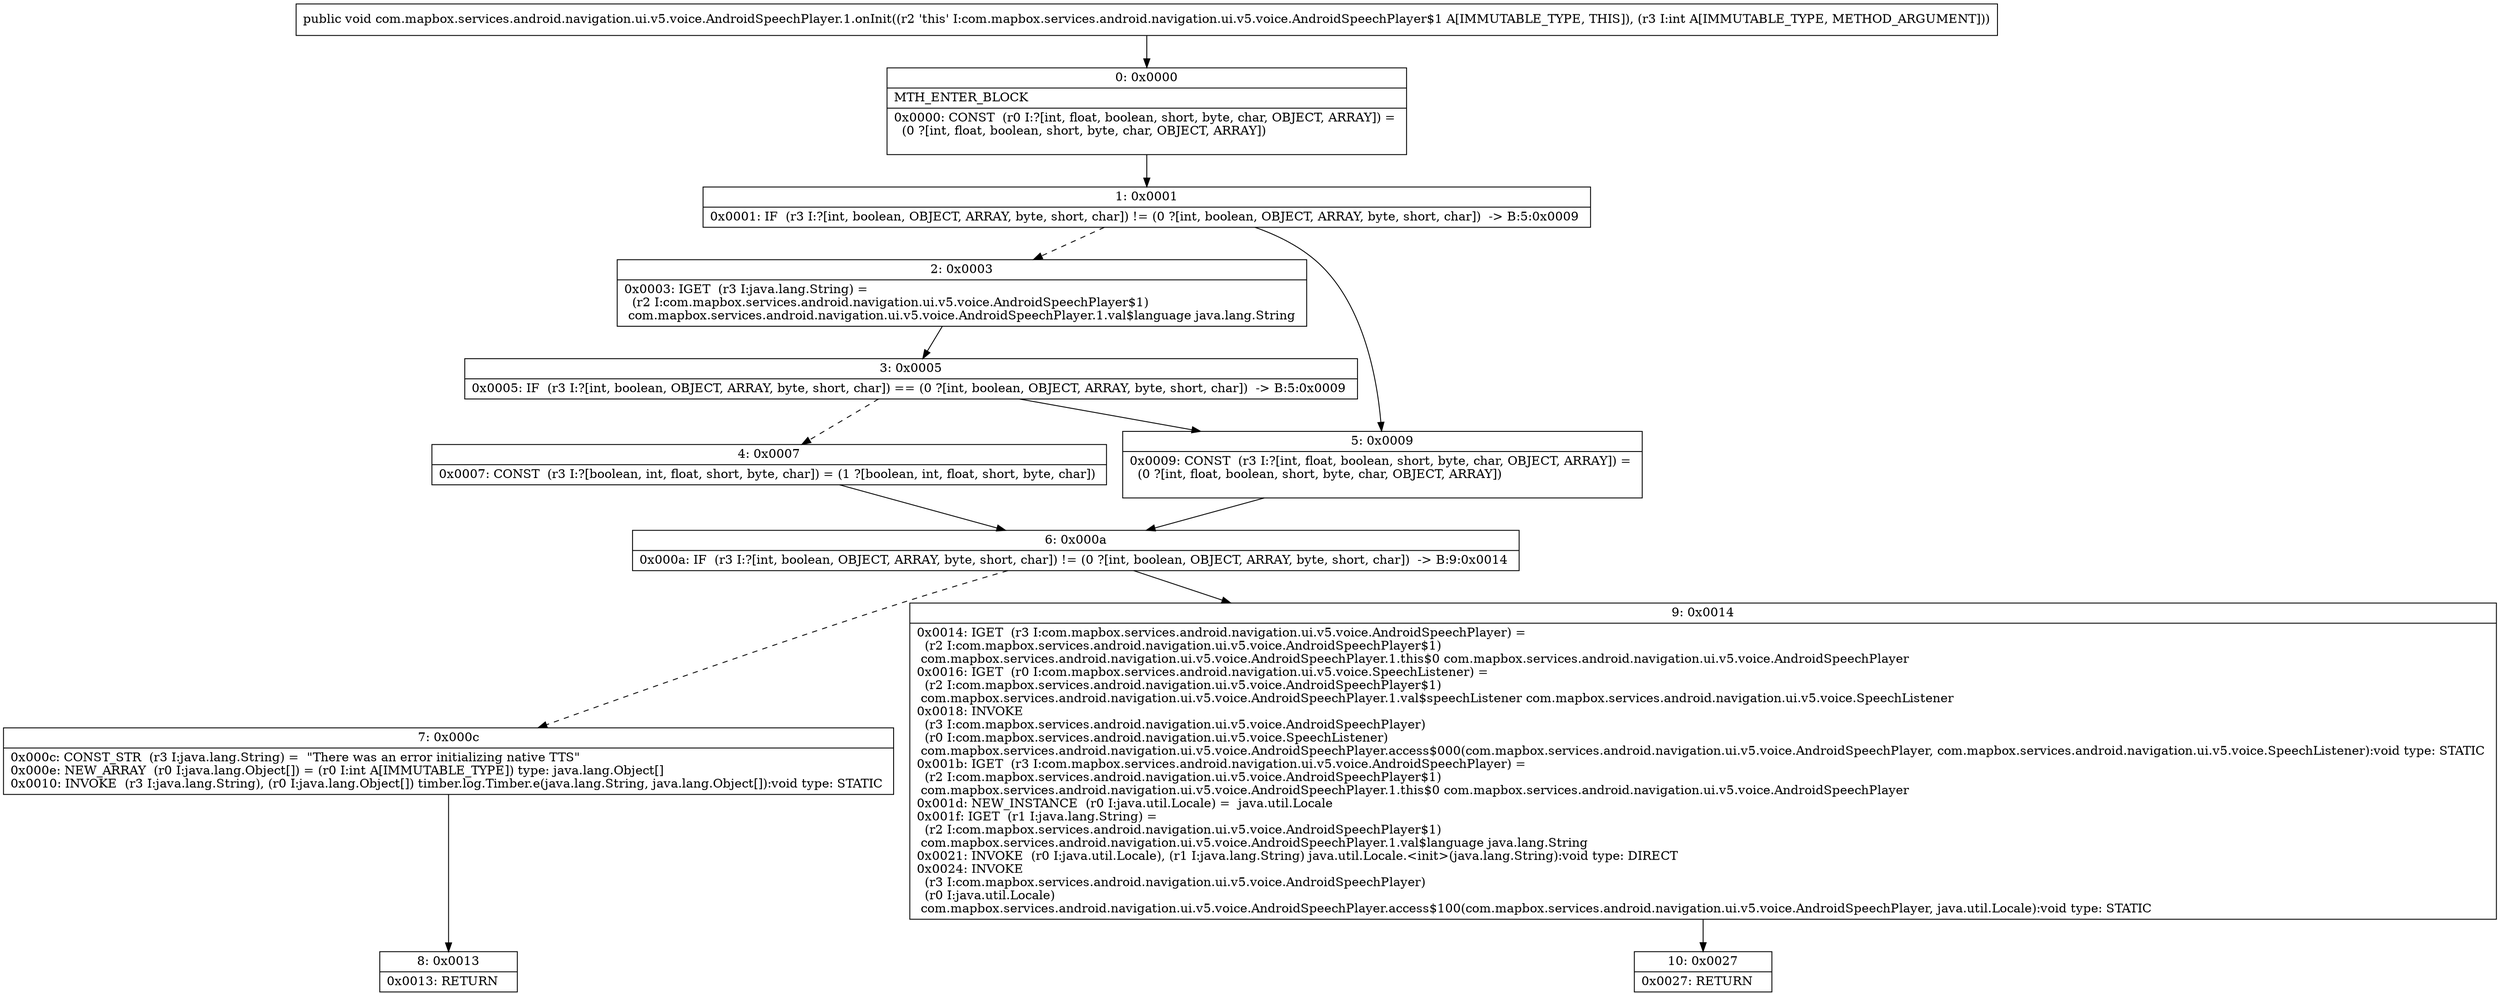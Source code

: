 digraph "CFG forcom.mapbox.services.android.navigation.ui.v5.voice.AndroidSpeechPlayer.1.onInit(I)V" {
Node_0 [shape=record,label="{0\:\ 0x0000|MTH_ENTER_BLOCK\l|0x0000: CONST  (r0 I:?[int, float, boolean, short, byte, char, OBJECT, ARRAY]) = \l  (0 ?[int, float, boolean, short, byte, char, OBJECT, ARRAY])\l \l}"];
Node_1 [shape=record,label="{1\:\ 0x0001|0x0001: IF  (r3 I:?[int, boolean, OBJECT, ARRAY, byte, short, char]) != (0 ?[int, boolean, OBJECT, ARRAY, byte, short, char])  \-\> B:5:0x0009 \l}"];
Node_2 [shape=record,label="{2\:\ 0x0003|0x0003: IGET  (r3 I:java.lang.String) = \l  (r2 I:com.mapbox.services.android.navigation.ui.v5.voice.AndroidSpeechPlayer$1)\l com.mapbox.services.android.navigation.ui.v5.voice.AndroidSpeechPlayer.1.val$language java.lang.String \l}"];
Node_3 [shape=record,label="{3\:\ 0x0005|0x0005: IF  (r3 I:?[int, boolean, OBJECT, ARRAY, byte, short, char]) == (0 ?[int, boolean, OBJECT, ARRAY, byte, short, char])  \-\> B:5:0x0009 \l}"];
Node_4 [shape=record,label="{4\:\ 0x0007|0x0007: CONST  (r3 I:?[boolean, int, float, short, byte, char]) = (1 ?[boolean, int, float, short, byte, char]) \l}"];
Node_5 [shape=record,label="{5\:\ 0x0009|0x0009: CONST  (r3 I:?[int, float, boolean, short, byte, char, OBJECT, ARRAY]) = \l  (0 ?[int, float, boolean, short, byte, char, OBJECT, ARRAY])\l \l}"];
Node_6 [shape=record,label="{6\:\ 0x000a|0x000a: IF  (r3 I:?[int, boolean, OBJECT, ARRAY, byte, short, char]) != (0 ?[int, boolean, OBJECT, ARRAY, byte, short, char])  \-\> B:9:0x0014 \l}"];
Node_7 [shape=record,label="{7\:\ 0x000c|0x000c: CONST_STR  (r3 I:java.lang.String) =  \"There was an error initializing native TTS\" \l0x000e: NEW_ARRAY  (r0 I:java.lang.Object[]) = (r0 I:int A[IMMUTABLE_TYPE]) type: java.lang.Object[] \l0x0010: INVOKE  (r3 I:java.lang.String), (r0 I:java.lang.Object[]) timber.log.Timber.e(java.lang.String, java.lang.Object[]):void type: STATIC \l}"];
Node_8 [shape=record,label="{8\:\ 0x0013|0x0013: RETURN   \l}"];
Node_9 [shape=record,label="{9\:\ 0x0014|0x0014: IGET  (r3 I:com.mapbox.services.android.navigation.ui.v5.voice.AndroidSpeechPlayer) = \l  (r2 I:com.mapbox.services.android.navigation.ui.v5.voice.AndroidSpeechPlayer$1)\l com.mapbox.services.android.navigation.ui.v5.voice.AndroidSpeechPlayer.1.this$0 com.mapbox.services.android.navigation.ui.v5.voice.AndroidSpeechPlayer \l0x0016: IGET  (r0 I:com.mapbox.services.android.navigation.ui.v5.voice.SpeechListener) = \l  (r2 I:com.mapbox.services.android.navigation.ui.v5.voice.AndroidSpeechPlayer$1)\l com.mapbox.services.android.navigation.ui.v5.voice.AndroidSpeechPlayer.1.val$speechListener com.mapbox.services.android.navigation.ui.v5.voice.SpeechListener \l0x0018: INVOKE  \l  (r3 I:com.mapbox.services.android.navigation.ui.v5.voice.AndroidSpeechPlayer)\l  (r0 I:com.mapbox.services.android.navigation.ui.v5.voice.SpeechListener)\l com.mapbox.services.android.navigation.ui.v5.voice.AndroidSpeechPlayer.access$000(com.mapbox.services.android.navigation.ui.v5.voice.AndroidSpeechPlayer, com.mapbox.services.android.navigation.ui.v5.voice.SpeechListener):void type: STATIC \l0x001b: IGET  (r3 I:com.mapbox.services.android.navigation.ui.v5.voice.AndroidSpeechPlayer) = \l  (r2 I:com.mapbox.services.android.navigation.ui.v5.voice.AndroidSpeechPlayer$1)\l com.mapbox.services.android.navigation.ui.v5.voice.AndroidSpeechPlayer.1.this$0 com.mapbox.services.android.navigation.ui.v5.voice.AndroidSpeechPlayer \l0x001d: NEW_INSTANCE  (r0 I:java.util.Locale) =  java.util.Locale \l0x001f: IGET  (r1 I:java.lang.String) = \l  (r2 I:com.mapbox.services.android.navigation.ui.v5.voice.AndroidSpeechPlayer$1)\l com.mapbox.services.android.navigation.ui.v5.voice.AndroidSpeechPlayer.1.val$language java.lang.String \l0x0021: INVOKE  (r0 I:java.util.Locale), (r1 I:java.lang.String) java.util.Locale.\<init\>(java.lang.String):void type: DIRECT \l0x0024: INVOKE  \l  (r3 I:com.mapbox.services.android.navigation.ui.v5.voice.AndroidSpeechPlayer)\l  (r0 I:java.util.Locale)\l com.mapbox.services.android.navigation.ui.v5.voice.AndroidSpeechPlayer.access$100(com.mapbox.services.android.navigation.ui.v5.voice.AndroidSpeechPlayer, java.util.Locale):void type: STATIC \l}"];
Node_10 [shape=record,label="{10\:\ 0x0027|0x0027: RETURN   \l}"];
MethodNode[shape=record,label="{public void com.mapbox.services.android.navigation.ui.v5.voice.AndroidSpeechPlayer.1.onInit((r2 'this' I:com.mapbox.services.android.navigation.ui.v5.voice.AndroidSpeechPlayer$1 A[IMMUTABLE_TYPE, THIS]), (r3 I:int A[IMMUTABLE_TYPE, METHOD_ARGUMENT])) }"];
MethodNode -> Node_0;
Node_0 -> Node_1;
Node_1 -> Node_2[style=dashed];
Node_1 -> Node_5;
Node_2 -> Node_3;
Node_3 -> Node_4[style=dashed];
Node_3 -> Node_5;
Node_4 -> Node_6;
Node_5 -> Node_6;
Node_6 -> Node_7[style=dashed];
Node_6 -> Node_9;
Node_7 -> Node_8;
Node_9 -> Node_10;
}

